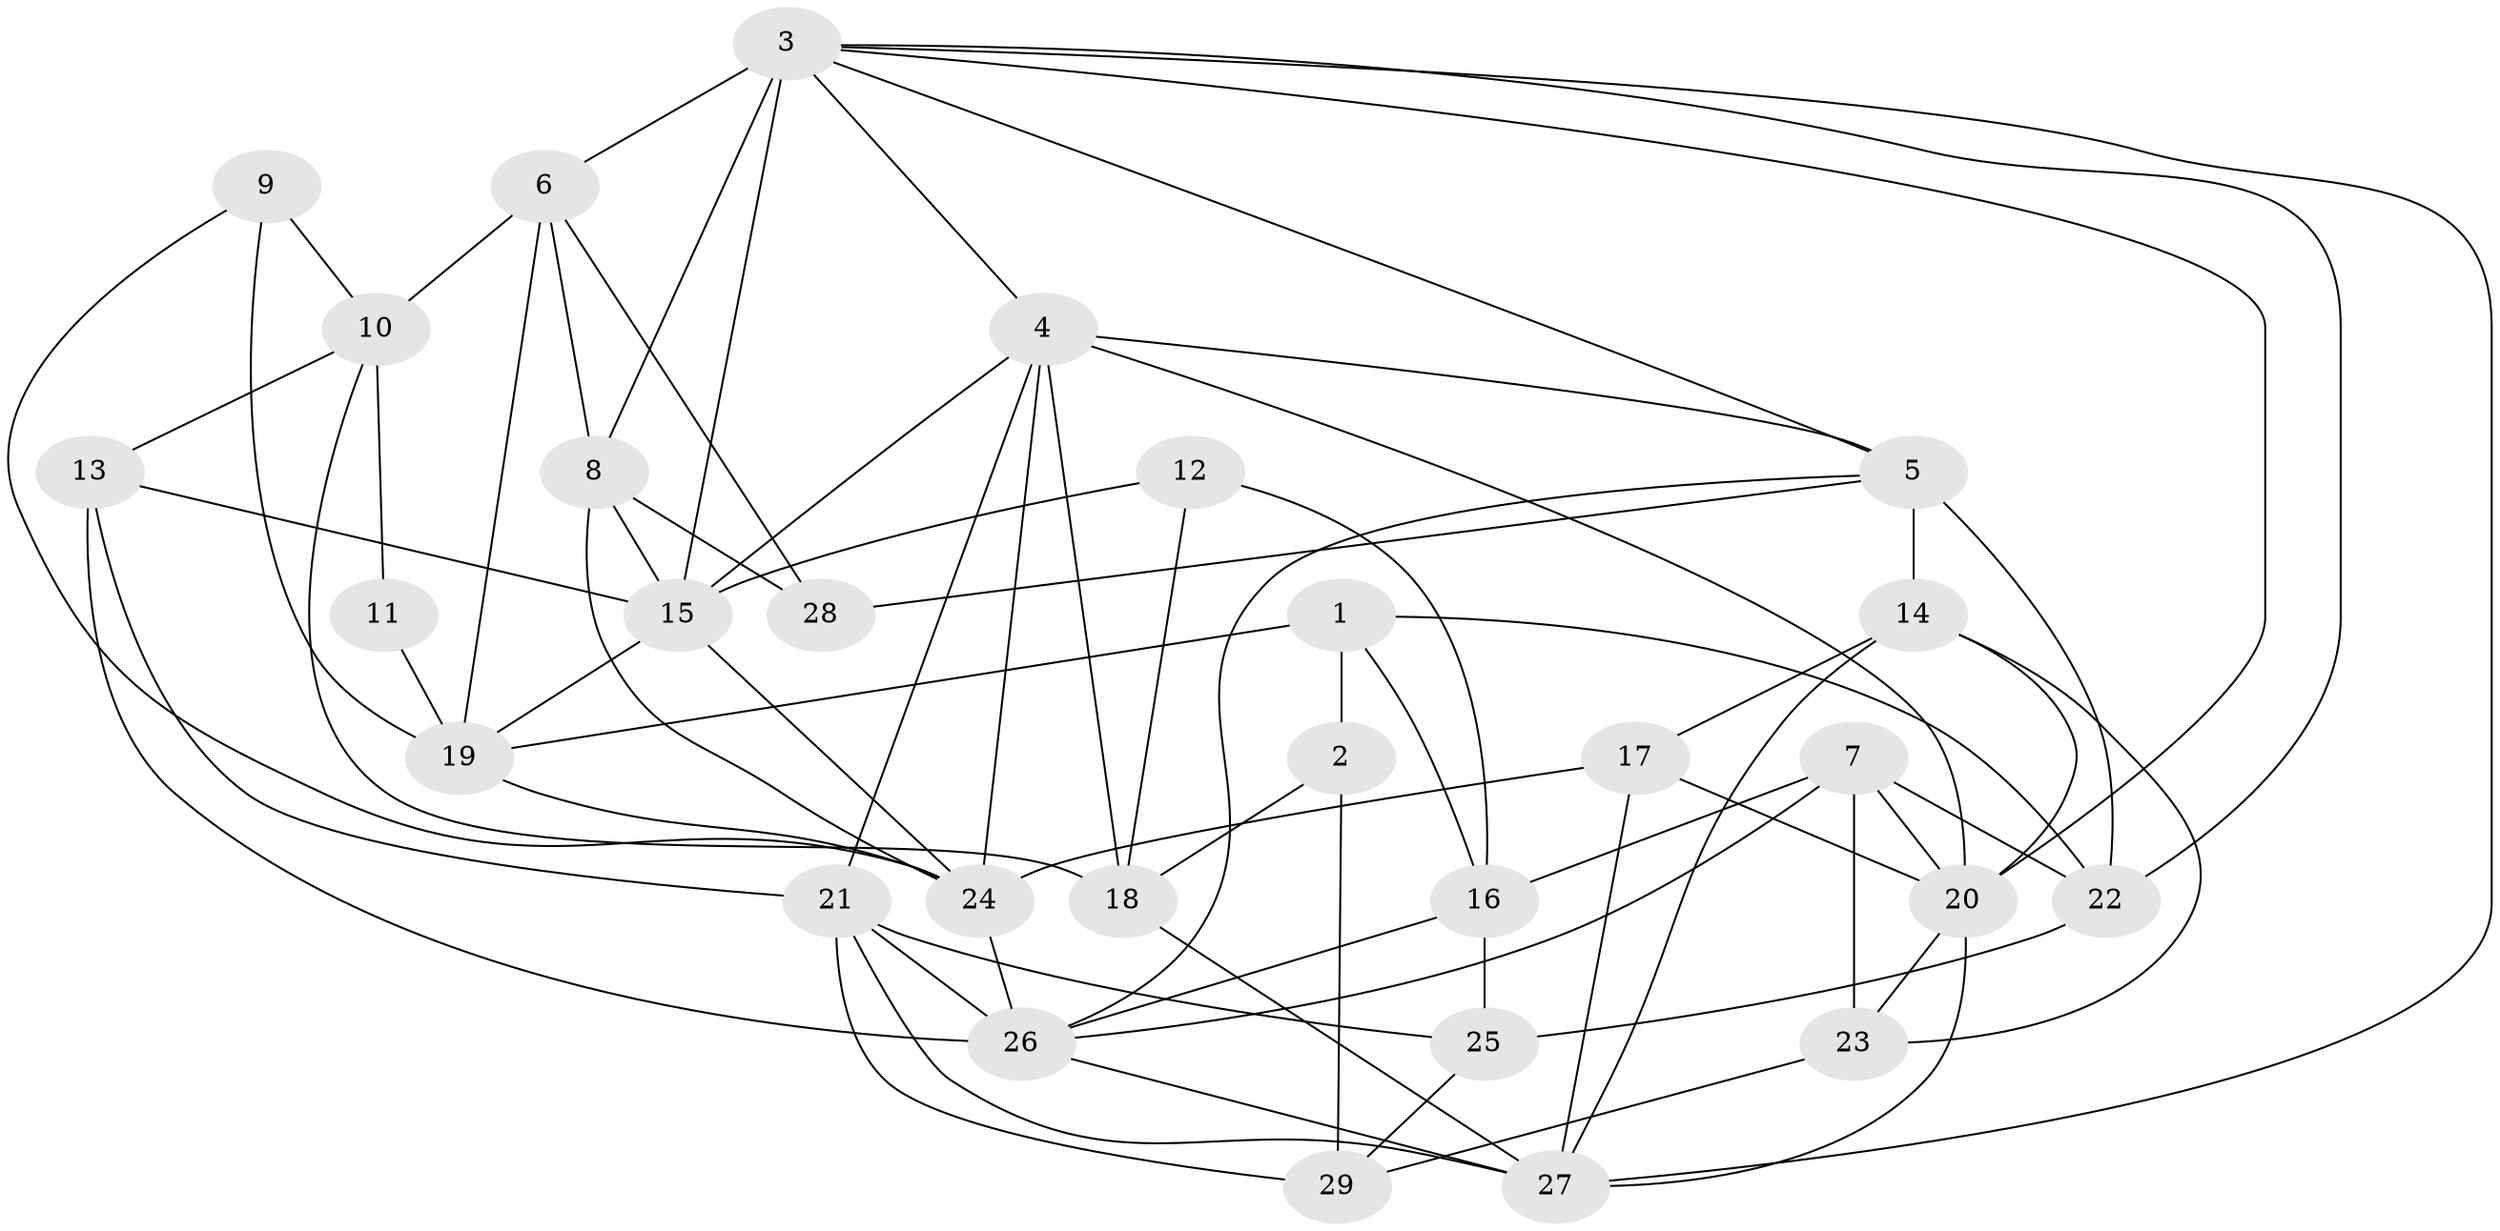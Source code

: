 // original degree distribution, {4: 0.2413793103448276, 5: 0.20689655172413793, 3: 0.3103448275862069, 8: 0.017241379310344827, 2: 0.10344827586206896, 6: 0.1206896551724138}
// Generated by graph-tools (version 1.1) at 2025/37/03/04/25 23:37:07]
// undirected, 29 vertices, 73 edges
graph export_dot {
  node [color=gray90,style=filled];
  1;
  2;
  3;
  4;
  5;
  6;
  7;
  8;
  9;
  10;
  11;
  12;
  13;
  14;
  15;
  16;
  17;
  18;
  19;
  20;
  21;
  22;
  23;
  24;
  25;
  26;
  27;
  28;
  29;
  1 -- 2 [weight=2.0];
  1 -- 16 [weight=1.0];
  1 -- 19 [weight=1.0];
  1 -- 22 [weight=1.0];
  2 -- 18 [weight=1.0];
  2 -- 29 [weight=1.0];
  3 -- 4 [weight=1.0];
  3 -- 5 [weight=1.0];
  3 -- 6 [weight=3.0];
  3 -- 8 [weight=1.0];
  3 -- 15 [weight=2.0];
  3 -- 20 [weight=1.0];
  3 -- 22 [weight=1.0];
  3 -- 27 [weight=1.0];
  4 -- 5 [weight=1.0];
  4 -- 15 [weight=1.0];
  4 -- 18 [weight=2.0];
  4 -- 20 [weight=1.0];
  4 -- 21 [weight=1.0];
  4 -- 24 [weight=1.0];
  5 -- 14 [weight=1.0];
  5 -- 22 [weight=1.0];
  5 -- 26 [weight=1.0];
  5 -- 28 [weight=1.0];
  6 -- 8 [weight=1.0];
  6 -- 10 [weight=1.0];
  6 -- 19 [weight=1.0];
  6 -- 28 [weight=1.0];
  7 -- 16 [weight=1.0];
  7 -- 20 [weight=1.0];
  7 -- 22 [weight=1.0];
  7 -- 23 [weight=1.0];
  7 -- 26 [weight=1.0];
  8 -- 15 [weight=1.0];
  8 -- 24 [weight=1.0];
  8 -- 28 [weight=2.0];
  9 -- 10 [weight=1.0];
  9 -- 19 [weight=1.0];
  9 -- 24 [weight=1.0];
  10 -- 11 [weight=1.0];
  10 -- 13 [weight=1.0];
  10 -- 18 [weight=1.0];
  11 -- 19 [weight=1.0];
  12 -- 15 [weight=1.0];
  12 -- 16 [weight=1.0];
  12 -- 18 [weight=2.0];
  13 -- 15 [weight=2.0];
  13 -- 21 [weight=1.0];
  13 -- 26 [weight=1.0];
  14 -- 17 [weight=1.0];
  14 -- 20 [weight=1.0];
  14 -- 23 [weight=1.0];
  14 -- 27 [weight=1.0];
  15 -- 19 [weight=1.0];
  15 -- 24 [weight=1.0];
  16 -- 25 [weight=1.0];
  16 -- 26 [weight=1.0];
  17 -- 20 [weight=1.0];
  17 -- 24 [weight=1.0];
  17 -- 27 [weight=1.0];
  18 -- 27 [weight=2.0];
  19 -- 24 [weight=1.0];
  20 -- 23 [weight=1.0];
  20 -- 27 [weight=1.0];
  21 -- 25 [weight=1.0];
  21 -- 26 [weight=2.0];
  21 -- 27 [weight=1.0];
  21 -- 29 [weight=1.0];
  22 -- 25 [weight=1.0];
  23 -- 29 [weight=1.0];
  24 -- 26 [weight=2.0];
  25 -- 29 [weight=1.0];
  26 -- 27 [weight=1.0];
}
